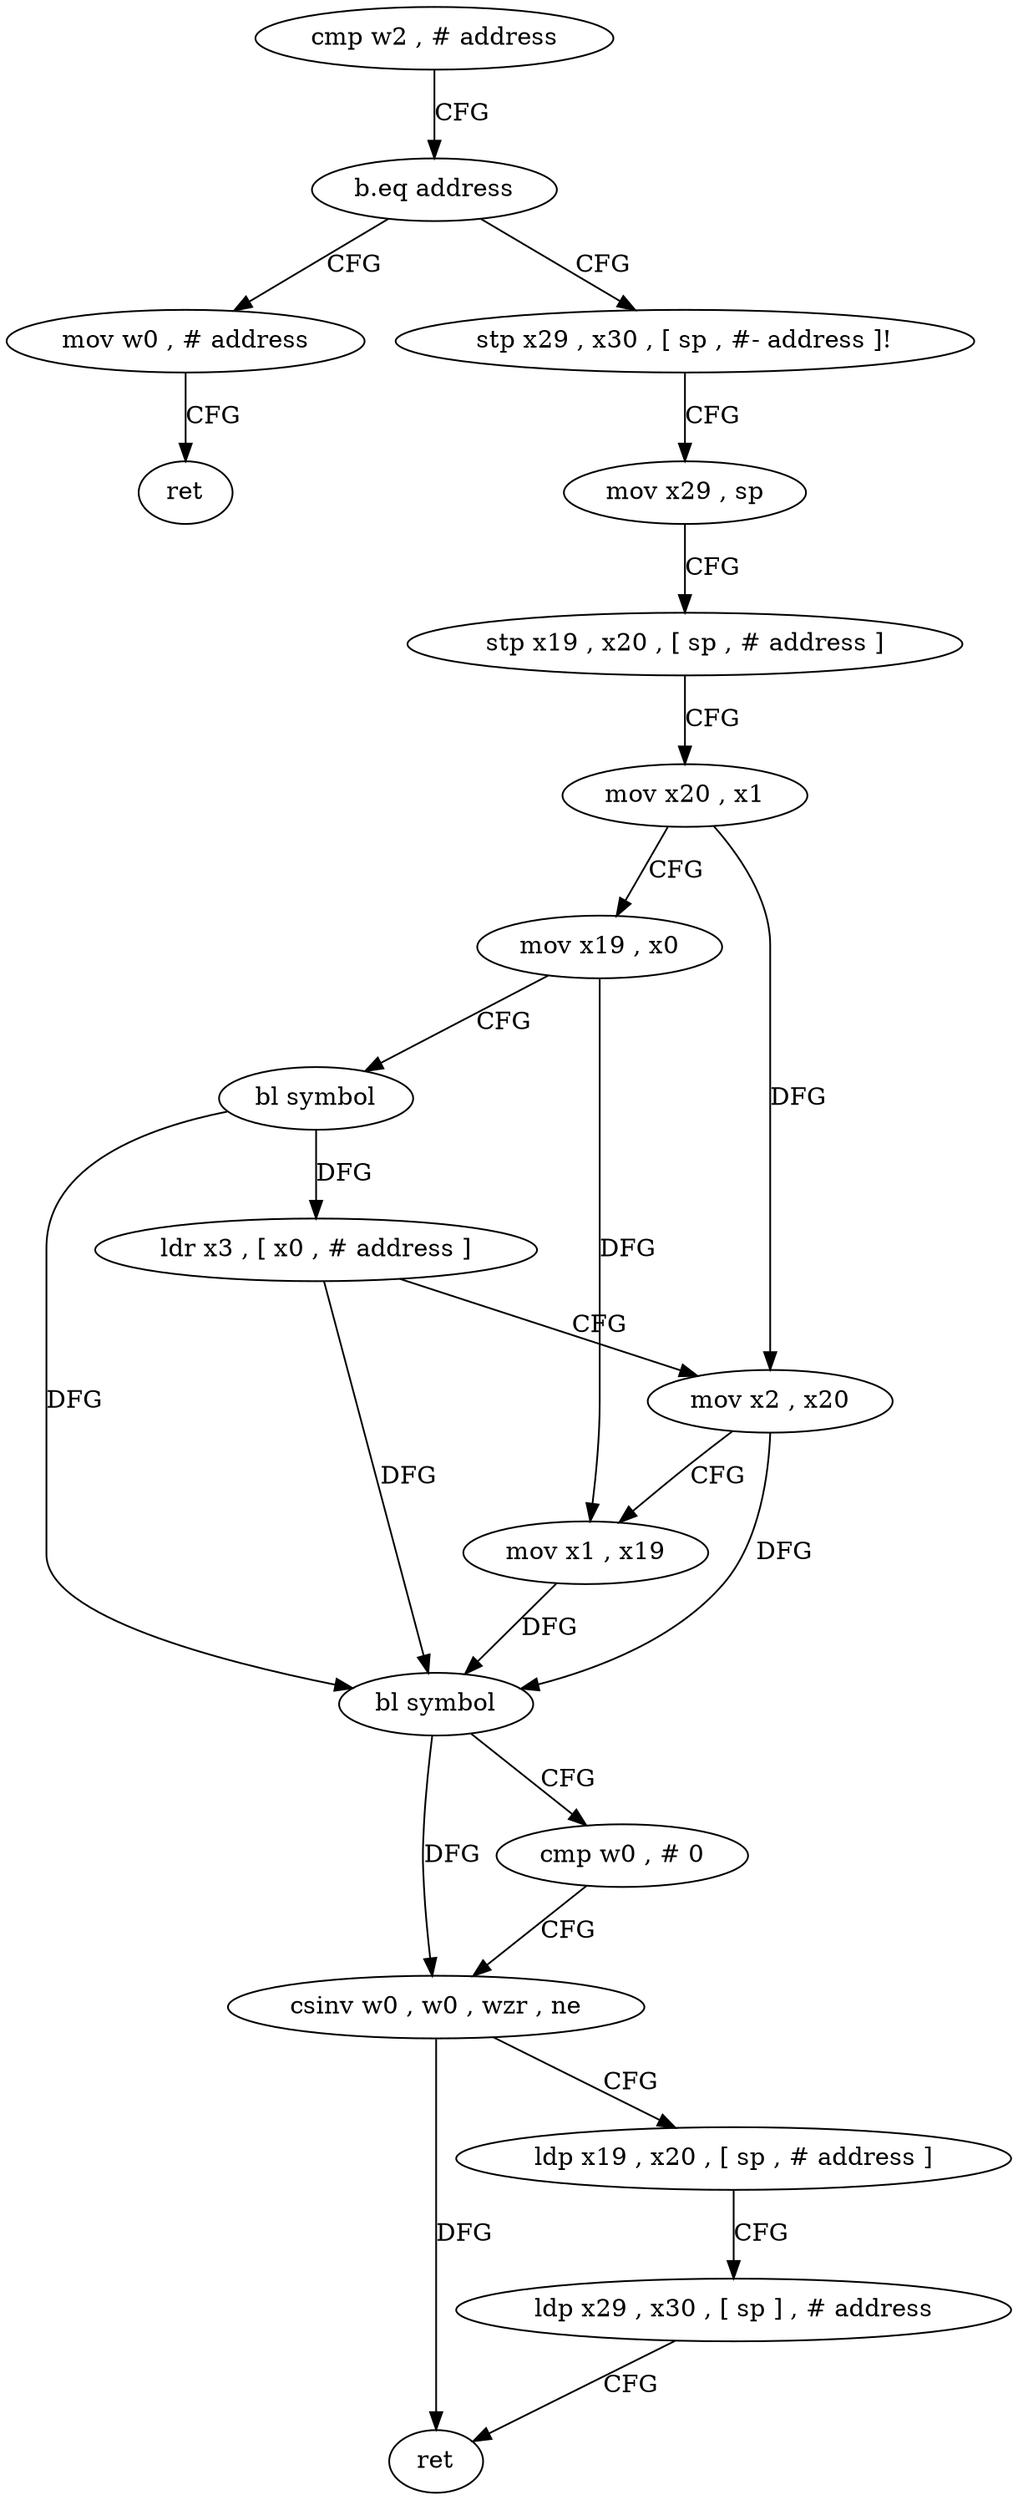 digraph "func" {
"93920" [label = "cmp w2 , # address" ]
"93924" [label = "b.eq address" ]
"93988" [label = "mov w0 , # address" ]
"93928" [label = "stp x29 , x30 , [ sp , #- address ]!" ]
"93992" [label = "ret" ]
"93932" [label = "mov x29 , sp" ]
"93936" [label = "stp x19 , x20 , [ sp , # address ]" ]
"93940" [label = "mov x20 , x1" ]
"93944" [label = "mov x19 , x0" ]
"93948" [label = "bl symbol" ]
"93952" [label = "ldr x3 , [ x0 , # address ]" ]
"93956" [label = "mov x2 , x20" ]
"93960" [label = "mov x1 , x19" ]
"93964" [label = "bl symbol" ]
"93968" [label = "cmp w0 , # 0" ]
"93972" [label = "csinv w0 , w0 , wzr , ne" ]
"93976" [label = "ldp x19 , x20 , [ sp , # address ]" ]
"93980" [label = "ldp x29 , x30 , [ sp ] , # address" ]
"93984" [label = "ret" ]
"93920" -> "93924" [ label = "CFG" ]
"93924" -> "93988" [ label = "CFG" ]
"93924" -> "93928" [ label = "CFG" ]
"93988" -> "93992" [ label = "CFG" ]
"93928" -> "93932" [ label = "CFG" ]
"93932" -> "93936" [ label = "CFG" ]
"93936" -> "93940" [ label = "CFG" ]
"93940" -> "93944" [ label = "CFG" ]
"93940" -> "93956" [ label = "DFG" ]
"93944" -> "93948" [ label = "CFG" ]
"93944" -> "93960" [ label = "DFG" ]
"93948" -> "93952" [ label = "DFG" ]
"93948" -> "93964" [ label = "DFG" ]
"93952" -> "93956" [ label = "CFG" ]
"93952" -> "93964" [ label = "DFG" ]
"93956" -> "93960" [ label = "CFG" ]
"93956" -> "93964" [ label = "DFG" ]
"93960" -> "93964" [ label = "DFG" ]
"93964" -> "93968" [ label = "CFG" ]
"93964" -> "93972" [ label = "DFG" ]
"93968" -> "93972" [ label = "CFG" ]
"93972" -> "93976" [ label = "CFG" ]
"93972" -> "93984" [ label = "DFG" ]
"93976" -> "93980" [ label = "CFG" ]
"93980" -> "93984" [ label = "CFG" ]
}
